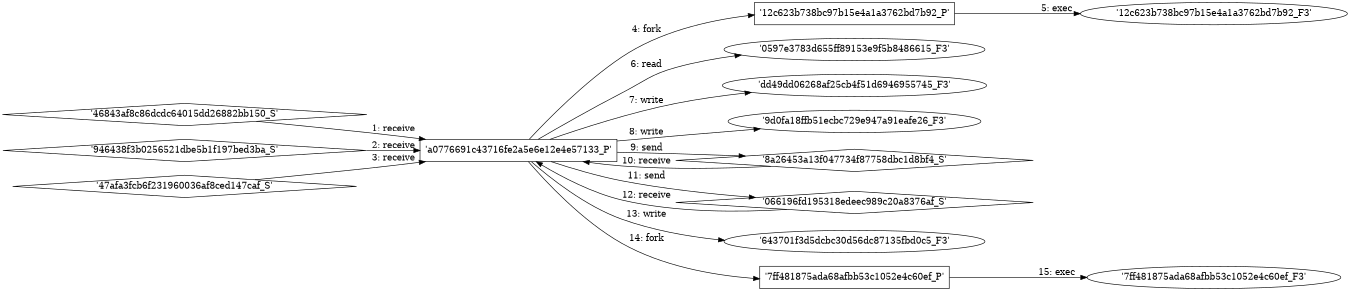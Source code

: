 digraph "D:\Learning\Paper\apt\基于CTI的攻击预警\Dataset\攻击图\ASGfromALLCTI\Don’t let this Black FridayCyber Monday spam deliver Locky ransomware to you.dot" {
rankdir="LR"
size="9"
fixedsize="false"
splines="true"
nodesep=0.3
ranksep=0
fontsize=10
overlap="scalexy"
engine= "neato"
	"'a0776691c43716fe2a5e6e12e4e57133_P'" [node_type=Process shape=box]
	"'46843af8c86dcdc64015dd26882bb150_S'" [node_type=Socket shape=diamond]
	"'46843af8c86dcdc64015dd26882bb150_S'" -> "'a0776691c43716fe2a5e6e12e4e57133_P'" [label="1: receive"]
	"'a0776691c43716fe2a5e6e12e4e57133_P'" [node_type=Process shape=box]
	"'946438f3b0256521dbe5b1f197bed3ba_S'" [node_type=Socket shape=diamond]
	"'946438f3b0256521dbe5b1f197bed3ba_S'" -> "'a0776691c43716fe2a5e6e12e4e57133_P'" [label="2: receive"]
	"'a0776691c43716fe2a5e6e12e4e57133_P'" [node_type=Process shape=box]
	"'47afa3fcb6f231960036af8ced147caf_S'" [node_type=Socket shape=diamond]
	"'47afa3fcb6f231960036af8ced147caf_S'" -> "'a0776691c43716fe2a5e6e12e4e57133_P'" [label="3: receive"]
	"'a0776691c43716fe2a5e6e12e4e57133_P'" [node_type=Process shape=box]
	"'12c623b738bc97b15e4a1a3762bd7b92_P'" [node_type=Process shape=box]
	"'a0776691c43716fe2a5e6e12e4e57133_P'" -> "'12c623b738bc97b15e4a1a3762bd7b92_P'" [label="4: fork"]
	"'12c623b738bc97b15e4a1a3762bd7b92_P'" [node_type=Process shape=box]
	"'12c623b738bc97b15e4a1a3762bd7b92_F3'" [node_type=File shape=ellipse]
	"'12c623b738bc97b15e4a1a3762bd7b92_P'" -> "'12c623b738bc97b15e4a1a3762bd7b92_F3'" [label="5: exec"]
	"'0597e3783d655ff89153e9f5b8486615_F3'" [node_type=file shape=ellipse]
	"'a0776691c43716fe2a5e6e12e4e57133_P'" [node_type=Process shape=box]
	"'a0776691c43716fe2a5e6e12e4e57133_P'" -> "'0597e3783d655ff89153e9f5b8486615_F3'" [label="6: read"]
	"'dd49dd06268af25cb4f51d6946955745_F3'" [node_type=file shape=ellipse]
	"'a0776691c43716fe2a5e6e12e4e57133_P'" [node_type=Process shape=box]
	"'a0776691c43716fe2a5e6e12e4e57133_P'" -> "'dd49dd06268af25cb4f51d6946955745_F3'" [label="7: write"]
	"'9d0fa18ffb51ecbc729e947a91eafe26_F3'" [node_type=file shape=ellipse]
	"'a0776691c43716fe2a5e6e12e4e57133_P'" [node_type=Process shape=box]
	"'a0776691c43716fe2a5e6e12e4e57133_P'" -> "'9d0fa18ffb51ecbc729e947a91eafe26_F3'" [label="8: write"]
	"'8a26453a13f047734f87758dbc1d8bf4_S'" [node_type=Socket shape=diamond]
	"'a0776691c43716fe2a5e6e12e4e57133_P'" [node_type=Process shape=box]
	"'a0776691c43716fe2a5e6e12e4e57133_P'" -> "'8a26453a13f047734f87758dbc1d8bf4_S'" [label="9: send"]
	"'8a26453a13f047734f87758dbc1d8bf4_S'" -> "'a0776691c43716fe2a5e6e12e4e57133_P'" [label="10: receive"]
	"'066196fd195318edeec989c20a8376af_S'" [node_type=Socket shape=diamond]
	"'a0776691c43716fe2a5e6e12e4e57133_P'" [node_type=Process shape=box]
	"'a0776691c43716fe2a5e6e12e4e57133_P'" -> "'066196fd195318edeec989c20a8376af_S'" [label="11: send"]
	"'066196fd195318edeec989c20a8376af_S'" -> "'a0776691c43716fe2a5e6e12e4e57133_P'" [label="12: receive"]
	"'643701f3d5dcbc30d56dc87135fbd0c5_F3'" [node_type=file shape=ellipse]
	"'a0776691c43716fe2a5e6e12e4e57133_P'" [node_type=Process shape=box]
	"'a0776691c43716fe2a5e6e12e4e57133_P'" -> "'643701f3d5dcbc30d56dc87135fbd0c5_F3'" [label="13: write"]
	"'a0776691c43716fe2a5e6e12e4e57133_P'" [node_type=Process shape=box]
	"'7ff481875ada68afbb53c1052e4c60ef_P'" [node_type=Process shape=box]
	"'a0776691c43716fe2a5e6e12e4e57133_P'" -> "'7ff481875ada68afbb53c1052e4c60ef_P'" [label="14: fork"]
	"'7ff481875ada68afbb53c1052e4c60ef_P'" [node_type=Process shape=box]
	"'7ff481875ada68afbb53c1052e4c60ef_F3'" [node_type=File shape=ellipse]
	"'7ff481875ada68afbb53c1052e4c60ef_P'" -> "'7ff481875ada68afbb53c1052e4c60ef_F3'" [label="15: exec"]
}
